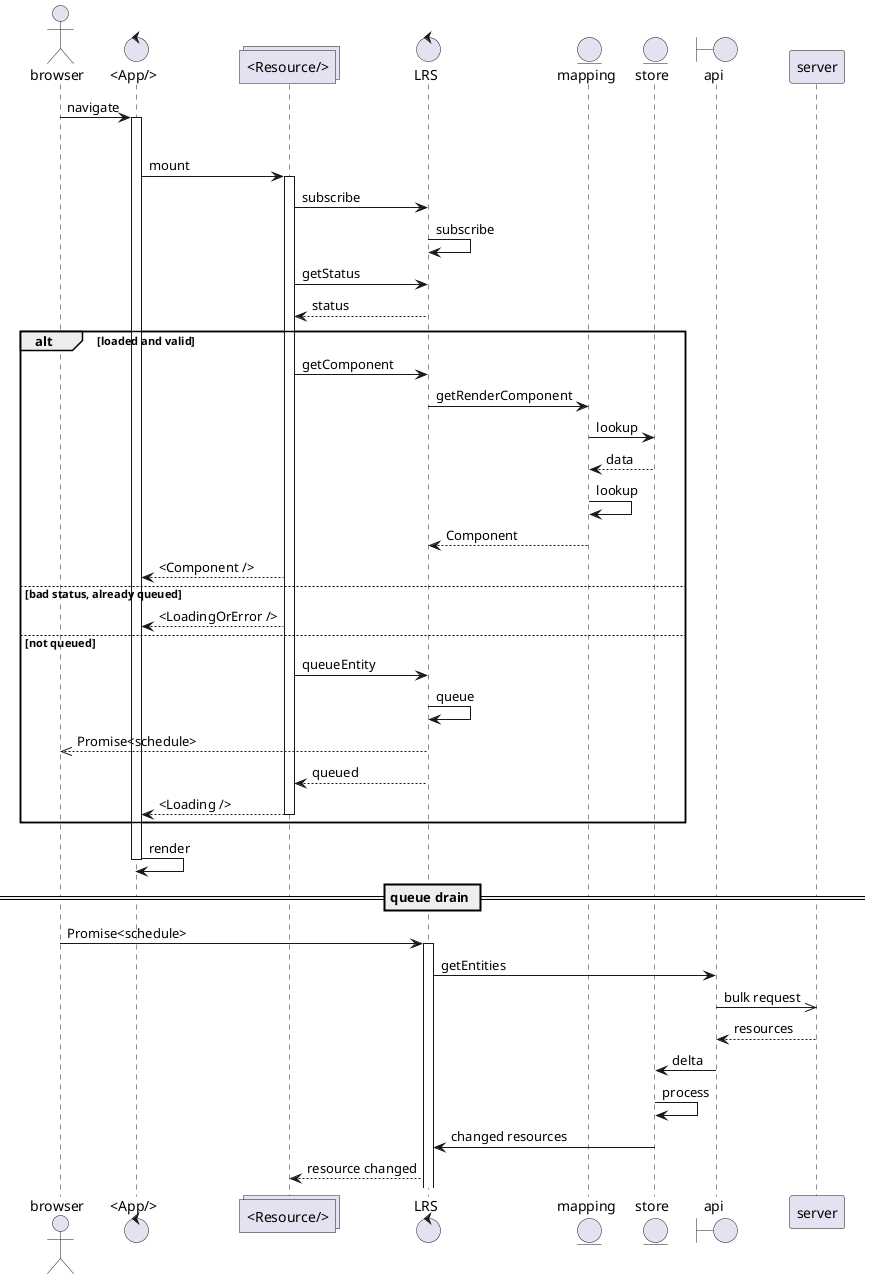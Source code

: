 @startuml
'libro - client - rendering
actor browser

control app as "<App/>"
collections resource as "<Resource/>"
control lrs as "LRS"
entity mapping
entity store
boundary api

browser -> app :navigate

activate app
loop node in tree
    app -> resource : mount
    activate resource
    resource -> lrs : subscribe
    lrs -> lrs : subscribe
    resource -> lrs : getStatus
    lrs --> resource : status
    alt loaded and valid
        resource -> lrs : getComponent
        lrs -> mapping : getRenderComponent
        mapping -> store : lookup
        store --> mapping : data
        mapping -> mapping : lookup
        mapping --> lrs : Component
        resource --> app : <Component />
    else bad status, already queued
        resource --> app : <LoadingOrError />
    else not queued
        resource -> lrs : queueEntity
        lrs -> lrs : queue
        lrs -->> browser : Promise<schedule>
        lrs --> resource : queued
        resource --> app : <Loading />

    deactivate resource
end
app -> app : render
deactivate app

== queue drain ==

browser -> lrs : Promise<schedule>
activate lrs
lrs -> api : getEntities
api ->> server : bulk request
server --> api : resources
api -> store : delta
store -> store : process
store -> lrs : changed resources
lrs --> resource : resource changed

@enduml
